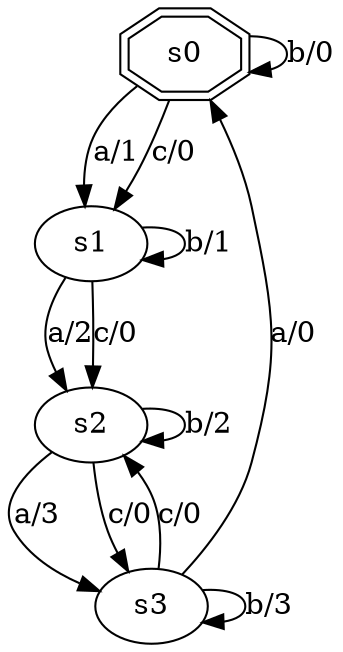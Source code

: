 digraph test_25 {
    s0 -> s0 [label="b/0"];
    s0 -> s1 [label="a/1"];
    s0 -> s1 [label="c/0"];
    s1 -> s1 [label="b/1"];
    s1 -> s2 [label="a/2"];
    s1 -> s2 [label="c/0"];
    s2 -> s2 [label="b/2"];
    s2 -> s3 [label="a/3"];
    s2 -> s3 [label="c/0"];
    s3 -> s3 [label="b/3"];
    s3 -> s0 [label="a/0"];
    s3 -> s2 [label="c/0"];
    s0 [shape=doubleoctagon];
}
